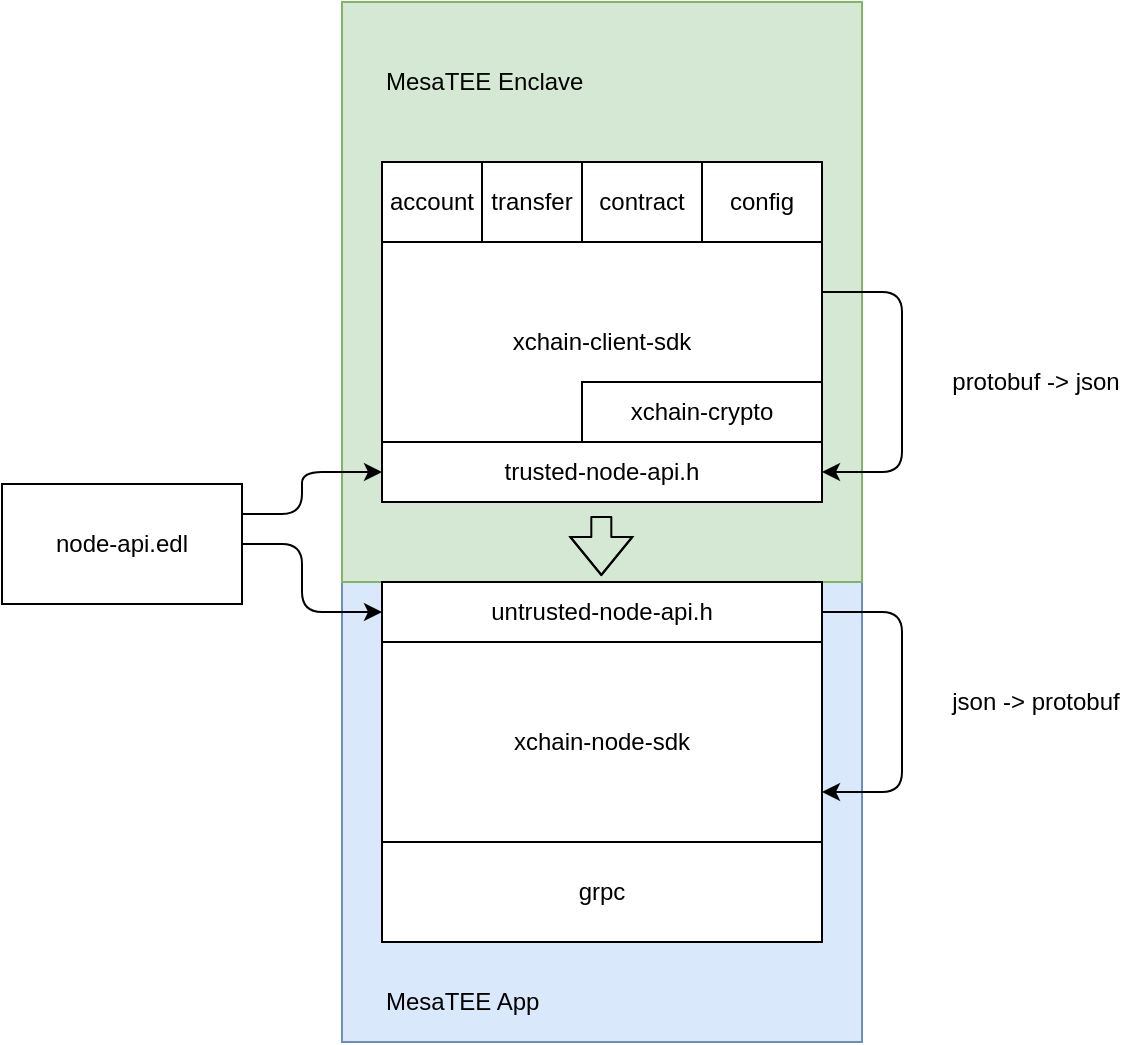 <mxfile version="13.0.3" type="device" pages="2"><diagram id="_1ujF73HF1u9h_LQW-Nl" name="sgx-port"><mxGraphModel dx="934" dy="612" grid="1" gridSize="10" guides="1" tooltips="1" connect="1" arrows="1" fold="1" page="1" pageScale="1" pageWidth="827" pageHeight="1169" math="0" shadow="0"><root><mxCell id="0"/><mxCell id="1" parent="0"/><mxCell id="K6Idz3aeHapxoqydPuCg-10" value="" style="rounded=0;whiteSpace=wrap;html=1;fillColor=#dae8fc;strokeColor=#6c8ebf;" vertex="1" parent="1"><mxGeometry x="180" y="320" width="260" height="230" as="geometry"/></mxCell><mxCell id="K6Idz3aeHapxoqydPuCg-7" value="" style="rounded=0;whiteSpace=wrap;html=1;fillColor=#d5e8d4;strokeColor=#82b366;" vertex="1" parent="1"><mxGeometry x="180" y="30" width="260" height="290" as="geometry"/></mxCell><mxCell id="K6Idz3aeHapxoqydPuCg-1" value="xchain-client-sdk" style="rounded=0;whiteSpace=wrap;html=1;" vertex="1" parent="1"><mxGeometry x="200" y="150" width="220" height="100" as="geometry"/></mxCell><mxCell id="K6Idz3aeHapxoqydPuCg-2" value="xchain-crypto" style="rounded=0;whiteSpace=wrap;html=1;" vertex="1" parent="1"><mxGeometry x="300" y="220" width="120" height="30" as="geometry"/></mxCell><mxCell id="K6Idz3aeHapxoqydPuCg-3" value="xchain-node-sdk" style="rounded=0;whiteSpace=wrap;html=1;" vertex="1" parent="1"><mxGeometry x="200" y="350" width="220" height="100" as="geometry"/></mxCell><mxCell id="K6Idz3aeHapxoqydPuCg-5" value="trusted-node-api.h" style="rounded=0;whiteSpace=wrap;html=1;" vertex="1" parent="1"><mxGeometry x="200" y="250" width="220" height="30" as="geometry"/></mxCell><mxCell id="K6Idz3aeHapxoqydPuCg-6" value="untrusted-node-api.h" style="rounded=0;whiteSpace=wrap;html=1;" vertex="1" parent="1"><mxGeometry x="200" y="320" width="220" height="30" as="geometry"/></mxCell><mxCell id="K6Idz3aeHapxoqydPuCg-9" value="MesaTEE Enclave&amp;nbsp;" style="text;html=1;strokeColor=none;fillColor=none;align=left;verticalAlign=middle;whiteSpace=wrap;rounded=0;" vertex="1" parent="1"><mxGeometry x="200" y="60" width="130" height="20" as="geometry"/></mxCell><mxCell id="K6Idz3aeHapxoqydPuCg-11" value="" style="shape=flexArrow;endArrow=classic;html=1;" edge="1" parent="1"><mxGeometry width="50" height="50" relative="1" as="geometry"><mxPoint x="309.66" y="287" as="sourcePoint"/><mxPoint x="309.66" y="317" as="targetPoint"/><Array as="points"><mxPoint x="309.66" y="297"/></Array></mxGeometry></mxCell><mxCell id="K6Idz3aeHapxoqydPuCg-12" value="grpc" style="rounded=0;whiteSpace=wrap;html=1;" vertex="1" parent="1"><mxGeometry x="200" y="450" width="220" height="50" as="geometry"/></mxCell><mxCell id="K6Idz3aeHapxoqydPuCg-13" value="MesaTEE App&amp;nbsp;" style="text;html=1;strokeColor=none;fillColor=none;align=left;verticalAlign=middle;whiteSpace=wrap;rounded=0;" vertex="1" parent="1"><mxGeometry x="200" y="520" width="130" height="20" as="geometry"/></mxCell><mxCell id="K6Idz3aeHapxoqydPuCg-14" value="node-api.edl" style="rounded=0;whiteSpace=wrap;html=1;" vertex="1" parent="1"><mxGeometry x="10" y="271" width="120" height="60" as="geometry"/></mxCell><mxCell id="K6Idz3aeHapxoqydPuCg-15" value="" style="endArrow=classic;html=1;exitX=1;exitY=0.25;exitDx=0;exitDy=0;entryX=0;entryY=0.5;entryDx=0;entryDy=0;edgeStyle=elbowEdgeStyle;" edge="1" parent="1" source="K6Idz3aeHapxoqydPuCg-14" target="K6Idz3aeHapxoqydPuCg-5"><mxGeometry width="50" height="50" relative="1" as="geometry"><mxPoint x="450" y="340" as="sourcePoint"/><mxPoint x="500" y="290" as="targetPoint"/><Array as="points"><mxPoint x="160" y="280"/></Array></mxGeometry></mxCell><mxCell id="K6Idz3aeHapxoqydPuCg-16" value="" style="endArrow=classic;html=1;exitX=1;exitY=0.5;exitDx=0;exitDy=0;entryX=0;entryY=0.5;entryDx=0;entryDy=0;edgeStyle=elbowEdgeStyle;" edge="1" parent="1" source="K6Idz3aeHapxoqydPuCg-14" target="K6Idz3aeHapxoqydPuCg-6"><mxGeometry width="50" height="50" relative="1" as="geometry"><mxPoint x="360" y="340" as="sourcePoint"/><mxPoint x="410" y="290" as="targetPoint"/><Array as="points"><mxPoint x="160" y="320"/></Array></mxGeometry></mxCell><mxCell id="K6Idz3aeHapxoqydPuCg-18" value="account" style="rounded=0;whiteSpace=wrap;html=1;" vertex="1" parent="1"><mxGeometry x="200" y="110" width="50" height="40" as="geometry"/></mxCell><mxCell id="K6Idz3aeHapxoqydPuCg-19" value="transfer" style="rounded=0;whiteSpace=wrap;html=1;" vertex="1" parent="1"><mxGeometry x="250" y="110" width="50" height="40" as="geometry"/></mxCell><mxCell id="K6Idz3aeHapxoqydPuCg-20" value="contract" style="rounded=0;whiteSpace=wrap;html=1;" vertex="1" parent="1"><mxGeometry x="300" y="110" width="60" height="40" as="geometry"/></mxCell><mxCell id="K6Idz3aeHapxoqydPuCg-21" value="config" style="rounded=0;whiteSpace=wrap;html=1;" vertex="1" parent="1"><mxGeometry x="360" y="110" width="60" height="40" as="geometry"/></mxCell><mxCell id="K6Idz3aeHapxoqydPuCg-22" value="" style="endArrow=classic;html=1;exitX=1;exitY=0.25;exitDx=0;exitDy=0;entryX=1;entryY=0.5;entryDx=0;entryDy=0;edgeStyle=elbowEdgeStyle;" edge="1" parent="1" source="K6Idz3aeHapxoqydPuCg-1" target="K6Idz3aeHapxoqydPuCg-5"><mxGeometry width="50" height="50" relative="1" as="geometry"><mxPoint x="360" y="340" as="sourcePoint"/><mxPoint x="410" y="290" as="targetPoint"/><Array as="points"><mxPoint x="460" y="220"/><mxPoint x="480" y="220"/></Array></mxGeometry></mxCell><mxCell id="K6Idz3aeHapxoqydPuCg-25" value="protobuf -&amp;gt; json" style="text;html=1;strokeColor=none;fillColor=none;align=center;verticalAlign=middle;whiteSpace=wrap;rounded=0;" vertex="1" parent="1"><mxGeometry x="477" y="210" width="100" height="20" as="geometry"/></mxCell><mxCell id="K6Idz3aeHapxoqydPuCg-26" value="" style="endArrow=classic;html=1;exitX=1;exitY=0.5;exitDx=0;exitDy=0;entryX=1;entryY=0.75;entryDx=0;entryDy=0;edgeStyle=elbowEdgeStyle;" edge="1" parent="1" source="K6Idz3aeHapxoqydPuCg-6" target="K6Idz3aeHapxoqydPuCg-3"><mxGeometry width="50" height="50" relative="1" as="geometry"><mxPoint x="480" y="390" as="sourcePoint"/><mxPoint x="530" y="340" as="targetPoint"/><Array as="points"><mxPoint x="460" y="380"/><mxPoint x="480" y="380"/></Array></mxGeometry></mxCell><mxCell id="K6Idz3aeHapxoqydPuCg-27" value="json -&amp;gt; protobuf" style="text;html=1;strokeColor=none;fillColor=none;align=center;verticalAlign=middle;whiteSpace=wrap;rounded=0;" vertex="1" parent="1"><mxGeometry x="477" y="370" width="100" height="20" as="geometry"/></mxCell></root></mxGraphModel></diagram><diagram id="T30EUf-FCv4UcP_JcCIF" name="in-teaclave2"><mxGraphModel dx="2182" dy="887" grid="1" gridSize="10" guides="1" tooltips="1" connect="1" arrows="1" fold="1" page="1" pageScale="1" pageWidth="827" pageHeight="1169" math="0" shadow="0"><root><mxCell id="lfIZNyCK4qliqhDJ6_jE-0"/><mxCell id="lfIZNyCK4qliqhDJ6_jE-1" parent="lfIZNyCK4qliqhDJ6_jE-0"/><mxCell id="bvjgnmp6yigX_5HI1R79-12" value="" style="edgeStyle=elbowEdgeStyle;rounded=0;orthogonalLoop=1;jettySize=auto;html=1;" edge="1" parent="lfIZNyCK4qliqhDJ6_jE-1" source="bvjgnmp6yigX_5HI1R79-0" target="bvjgnmp6yigX_5HI1R79-1"><mxGeometry relative="1" as="geometry"/></mxCell><mxCell id="bvjgnmp6yigX_5HI1R79-0" value="frontend" style="rounded=0;whiteSpace=wrap;html=1;" vertex="1" parent="lfIZNyCK4qliqhDJ6_jE-1"><mxGeometry x="40" y="330" width="120" height="60" as="geometry"/></mxCell><mxCell id="bvjgnmp6yigX_5HI1R79-13" value="" style="edgeStyle=elbowEdgeStyle;rounded=0;orthogonalLoop=1;jettySize=auto;html=1;" edge="1" parent="lfIZNyCK4qliqhDJ6_jE-1" source="bvjgnmp6yigX_5HI1R79-1" target="bvjgnmp6yigX_5HI1R79-2"><mxGeometry relative="1" as="geometry"/></mxCell><mxCell id="bvjgnmp6yigX_5HI1R79-1" value="mananger" style="rounded=0;whiteSpace=wrap;html=1;" vertex="1" parent="lfIZNyCK4qliqhDJ6_jE-1"><mxGeometry x="200" y="330" width="120" height="60" as="geometry"/></mxCell><mxCell id="bvjgnmp6yigX_5HI1R79-4" style="edgeStyle=elbowEdgeStyle;rounded=0;orthogonalLoop=1;jettySize=auto;html=1;exitX=0.5;exitY=0;exitDx=0;exitDy=0;" edge="1" parent="lfIZNyCK4qliqhDJ6_jE-1" source="bvjgnmp6yigX_5HI1R79-2" target="bvjgnmp6yigX_5HI1R79-3"><mxGeometry relative="1" as="geometry"><Array as="points"><mxPoint x="420" y="300"/></Array></mxGeometry></mxCell><mxCell id="bvjgnmp6yigX_5HI1R79-2" value="scheduler" style="rounded=0;whiteSpace=wrap;html=1;" vertex="1" parent="lfIZNyCK4qliqhDJ6_jE-1"><mxGeometry x="360" y="330" width="120" height="60" as="geometry"/></mxCell><mxCell id="bvjgnmp6yigX_5HI1R79-3" value="storage" style="rounded=0;whiteSpace=wrap;html=1;" vertex="1" parent="lfIZNyCK4qliqhDJ6_jE-1"><mxGeometry x="510" y="220" width="120" height="60" as="geometry"/></mxCell><mxCell id="bvjgnmp6yigX_5HI1R79-5" value="executor" style="rounded=0;whiteSpace=wrap;html=1;" vertex="1" parent="lfIZNyCK4qliqhDJ6_jE-1"><mxGeometry x="680" y="320" width="120" height="60" as="geometry"/></mxCell><mxCell id="bvjgnmp6yigX_5HI1R79-6" value="executor" style="rounded=0;whiteSpace=wrap;html=1;" vertex="1" parent="lfIZNyCK4qliqhDJ6_jE-1"><mxGeometry x="660" y="300" width="120" height="60" as="geometry"/></mxCell><mxCell id="bvjgnmp6yigX_5HI1R79-9" value="" style="edgeStyle=elbowEdgeStyle;rounded=0;orthogonalLoop=1;jettySize=auto;html=1;exitX=0.5;exitY=0;exitDx=0;exitDy=0;entryX=1;entryY=0.5;entryDx=0;entryDy=0;" edge="1" parent="lfIZNyCK4qliqhDJ6_jE-1" source="bvjgnmp6yigX_5HI1R79-7" target="bvjgnmp6yigX_5HI1R79-3"><mxGeometry relative="1" as="geometry"><mxPoint x="720" y="220" as="targetPoint"/><Array as="points"><mxPoint x="720" y="280"/></Array></mxGeometry></mxCell><mxCell id="bvjgnmp6yigX_5HI1R79-7" value="executor" style="rounded=0;whiteSpace=wrap;html=1;" vertex="1" parent="lfIZNyCK4qliqhDJ6_jE-1"><mxGeometry x="660" y="300" width="120" height="60" as="geometry"/></mxCell><mxCell id="bvjgnmp6yigX_5HI1R79-11" value="acl" style="rounded=0;whiteSpace=wrap;html=1;" vertex="1" parent="lfIZNyCK4qliqhDJ6_jE-1"><mxGeometry x="200" y="220" width="120" height="60" as="geometry"/></mxCell><mxCell id="bvjgnmp6yigX_5HI1R79-14" value="ldap" style="rounded=0;whiteSpace=wrap;html=1;" vertex="1" parent="lfIZNyCK4qliqhDJ6_jE-1"><mxGeometry x="370" y="60" width="120" height="60" as="geometry"/></mxCell><mxCell id="bvjgnmp6yigX_5HI1R79-15" value="trusted-xchain" style="rounded=0;whiteSpace=wrap;html=1;" vertex="1" parent="lfIZNyCK4qliqhDJ6_jE-1"><mxGeometry x="640" y="60" width="120" height="60" as="geometry"/></mxCell><mxCell id="bvjgnmp6yigX_5HI1R79-16" value="" style="endArrow=classic;html=1;exitX=0.75;exitY=0;exitDx=0;exitDy=0;entryX=0.5;entryY=1;entryDx=0;entryDy=0;" edge="1" parent="lfIZNyCK4qliqhDJ6_jE-1" source="bvjgnmp6yigX_5HI1R79-18" target="bvjgnmp6yigX_5HI1R79-15"><mxGeometry width="50" height="50" relative="1" as="geometry"><mxPoint x="660" y="200" as="sourcePoint"/><mxPoint x="710" y="150" as="targetPoint"/></mxGeometry></mxCell><mxCell id="bvjgnmp6yigX_5HI1R79-17" value="" style="endArrow=classic;html=1;exitX=0.25;exitY=0;exitDx=0;exitDy=0;entryX=0.5;entryY=1;entryDx=0;entryDy=0;" edge="1" parent="lfIZNyCK4qliqhDJ6_jE-1" source="bvjgnmp6yigX_5HI1R79-18" target="bvjgnmp6yigX_5HI1R79-14"><mxGeometry width="50" height="50" relative="1" as="geometry"><mxPoint x="600" y="220" as="sourcePoint"/><mxPoint x="700" y="150" as="targetPoint"/></mxGeometry></mxCell><mxCell id="bvjgnmp6yigX_5HI1R79-18" value="trusted-xuper-sdk" style="rounded=0;whiteSpace=wrap;html=1;" vertex="1" parent="lfIZNyCK4qliqhDJ6_jE-1"><mxGeometry x="510" y="190" width="120" height="30" as="geometry"/></mxCell><mxCell id="bvjgnmp6yigX_5HI1R79-19" value="" style="endArrow=classic;html=1;exitX=0.5;exitY=0;exitDx=0;exitDy=0;entryX=0;entryY=0.5;entryDx=0;entryDy=0;edgeStyle=elbowEdgeStyle;" edge="1" parent="lfIZNyCK4qliqhDJ6_jE-1" source="bvjgnmp6yigX_5HI1R79-0" target="bvjgnmp6yigX_5HI1R79-11"><mxGeometry width="50" height="50" relative="1" as="geometry"><mxPoint x="390" y="250" as="sourcePoint"/><mxPoint x="440" y="200" as="targetPoint"/><Array as="points"><mxPoint x="100" y="290"/></Array></mxGeometry></mxCell><mxCell id="bvjgnmp6yigX_5HI1R79-20" value="" style="endArrow=classic;html=1;" edge="1" parent="lfIZNyCK4qliqhDJ6_jE-1"><mxGeometry width="50" height="50" relative="1" as="geometry"><mxPoint x="-60" y="360" as="sourcePoint"/><mxPoint x="40" y="360" as="targetPoint"/></mxGeometry></mxCell><mxCell id="bvjgnmp6yigX_5HI1R79-21" value="client" style="ellipse;whiteSpace=wrap;html=1;aspect=fixed;" vertex="1" parent="lfIZNyCK4qliqhDJ6_jE-1"><mxGeometry x="-140" y="320" width="80" height="80" as="geometry"/></mxCell></root></mxGraphModel></diagram></mxfile>